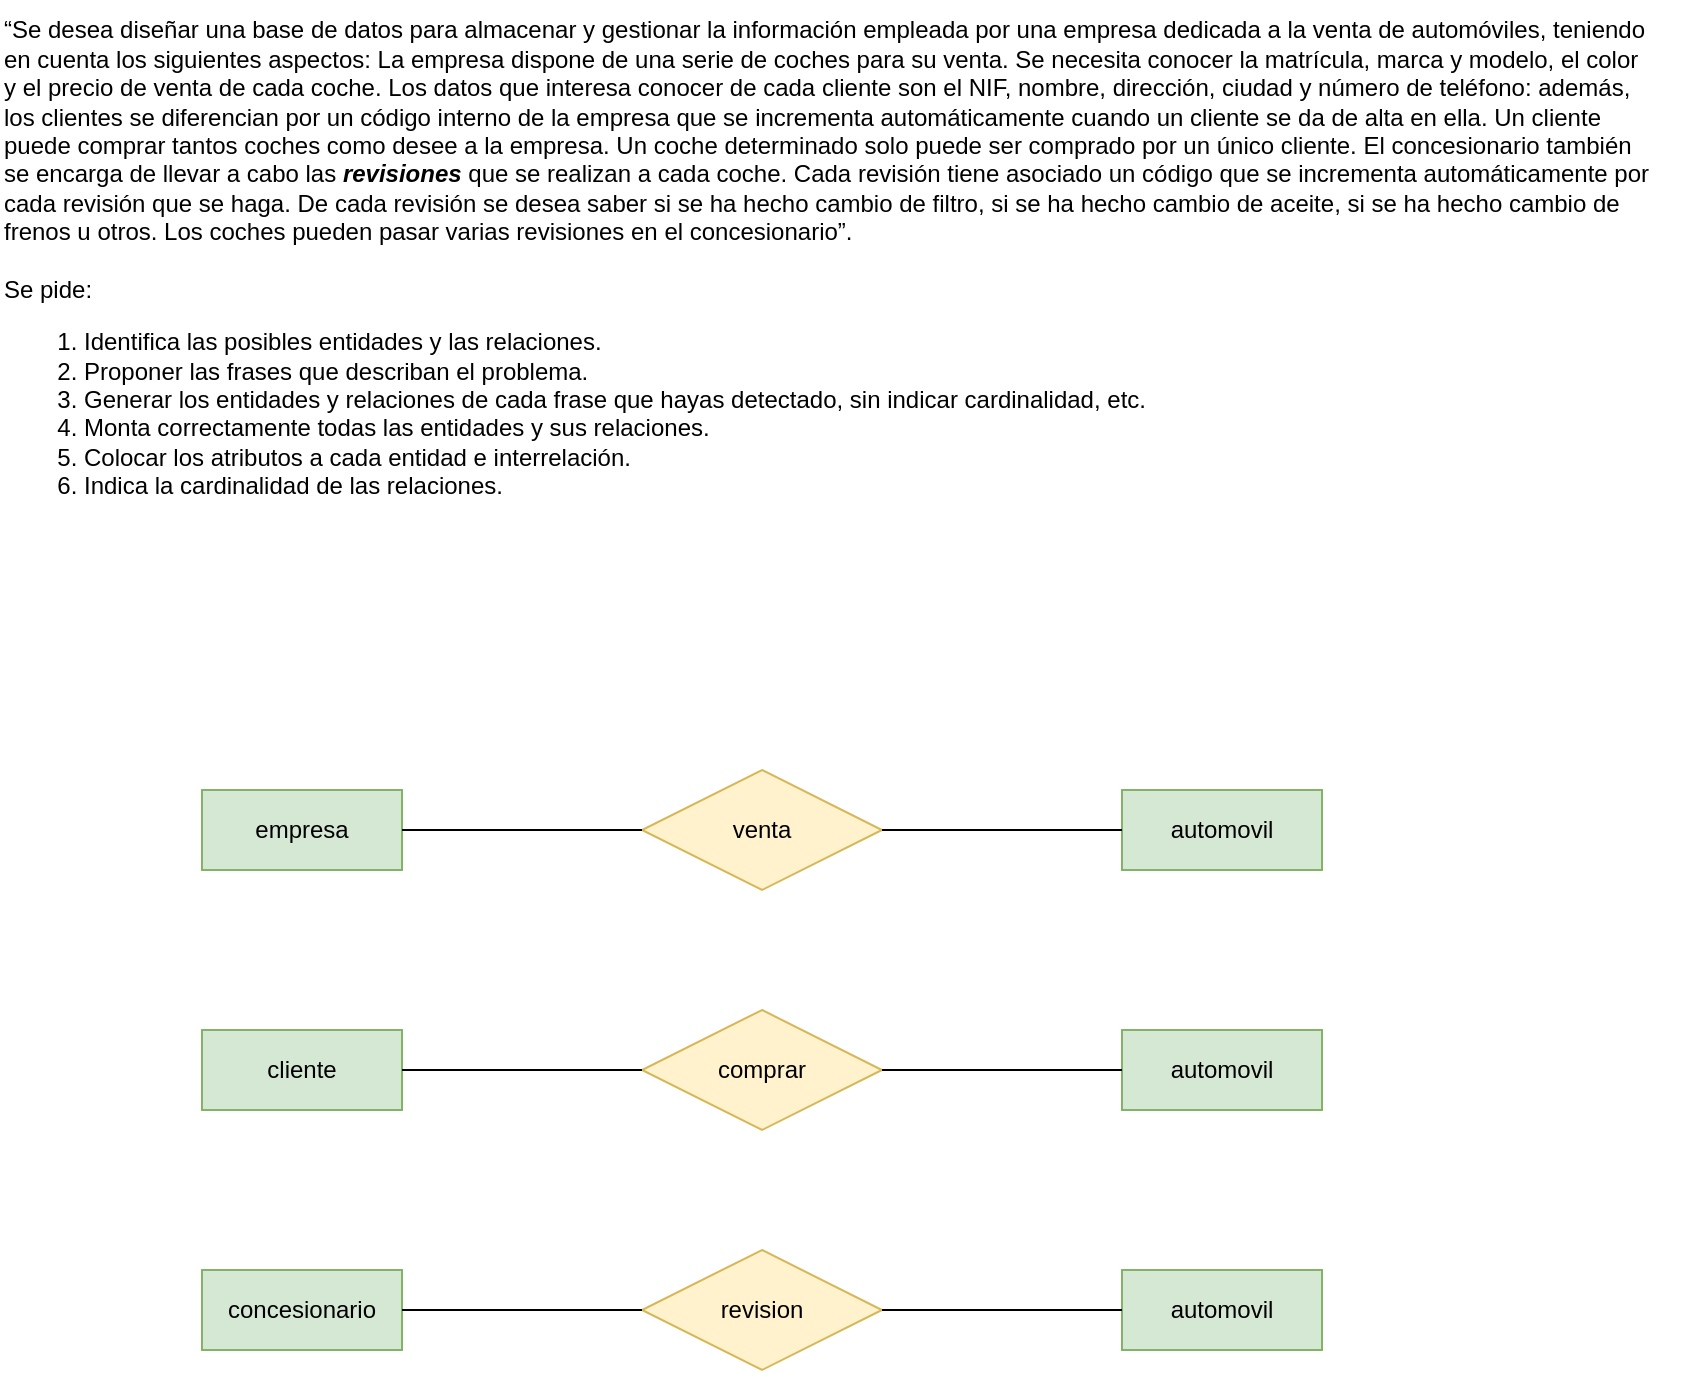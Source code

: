 <mxfile version="20.4.0" type="github" pages="4"><diagram id="6v6J5_LkqGfymbCKM4zA" name="Paso 1"><mxGraphModel dx="3445" dy="536" grid="1" gridSize="10" guides="1" tooltips="1" connect="1" arrows="1" fold="1" page="1" pageScale="1" pageWidth="827" pageHeight="1169" math="0" shadow="0"><root><mxCell id="0"/><mxCell id="1" parent="0"/><mxCell id="UCnhcGMVZyJf2ocGb2tX-1" value="&lt;div&gt;“Se desea diseñar una base de datos para almacenar y gestionar la información empleada por una empresa dedicada a la venta de automóviles, teniendo&amp;nbsp;&lt;/div&gt;&lt;div&gt;en cuenta los siguientes aspectos: La empresa dispone de una serie de coches para su venta. Se necesita conocer la matrícula, marca y modelo, el color&amp;nbsp;&lt;/div&gt;&lt;div&gt;y el precio de venta de cada coche. Los datos que interesa conocer de cada cliente son el NIF, nombre, dirección, ciudad y número de teléfono: además,&amp;nbsp;&lt;/div&gt;&lt;div&gt;los clientes se diferencian por un código interno de la empresa que se incrementa automáticamente cuando un cliente se da de alta en ella. Un cliente&amp;nbsp;&lt;/div&gt;&lt;div&gt;puede comprar tantos coches como desee a la empresa. Un coche determinado solo puede ser comprado por un único cliente. El concesionario también&amp;nbsp;&lt;/div&gt;&lt;div&gt;se encarga de llevar a cabo las &lt;i&gt;&lt;b&gt;revisiones&lt;/b&gt;&lt;/i&gt; que se realizan a cada coche. Cada revisión tiene asociado un código que se incrementa automáticamente por&amp;nbsp;&lt;/div&gt;&lt;div&gt;cada revisión que se haga. De cada revisión se desea saber si se ha hecho cambio de filtro, si se ha hecho cambio de aceite, si se ha hecho cambio de&amp;nbsp;&lt;/div&gt;&lt;div&gt;frenos u otros. Los coches pueden pasar varias revisiones en el concesionario”.&lt;/div&gt;&lt;div&gt;&lt;br&gt;&lt;/div&gt;&lt;div&gt;Se pide:&lt;/div&gt;&lt;div&gt;&lt;ol&gt;&lt;li&gt;Identifica las posibles entidades y las relaciones.&lt;/li&gt;&lt;li&gt;Proponer las frases que describan el problema.&lt;/li&gt;&lt;li&gt;Generar los entidades y relaciones de cada frase que hayas detectado, sin indicar cardinalidad, etc.&lt;/li&gt;&lt;li&gt;Monta correctamente todas las entidades y sus relaciones.&lt;/li&gt;&lt;li&gt;Colocar los atributos a cada entidad e interrelación.&lt;/li&gt;&lt;li&gt;Indica la cardinalidad de las relaciones.&lt;/li&gt;&lt;/ol&gt;&lt;/div&gt;" style="text;html=1;align=left;verticalAlign=middle;resizable=0;points=[];autosize=1;strokeColor=none;fillColor=none;" vertex="1" parent="1"><mxGeometry x="-2481" y="5" width="850" height="270" as="geometry"/></mxCell><mxCell id="UCnhcGMVZyJf2ocGb2tX-2" value="empresa" style="whiteSpace=wrap;html=1;align=center;fillColor=#d5e8d4;strokeColor=#82b366;" vertex="1" parent="1"><mxGeometry x="-2380" y="400" width="100" height="40" as="geometry"/></mxCell><mxCell id="UCnhcGMVZyJf2ocGb2tX-3" value="venta" style="shape=rhombus;perimeter=rhombusPerimeter;whiteSpace=wrap;html=1;align=center;fillColor=#fff2cc;strokeColor=#d6b656;" vertex="1" parent="1"><mxGeometry x="-2160" y="390" width="120" height="60" as="geometry"/></mxCell><mxCell id="UCnhcGMVZyJf2ocGb2tX-4" value="automovil" style="whiteSpace=wrap;html=1;align=center;fillColor=#d5e8d4;strokeColor=#82b366;" vertex="1" parent="1"><mxGeometry x="-1920" y="400" width="100" height="40" as="geometry"/></mxCell><mxCell id="UCnhcGMVZyJf2ocGb2tX-5" value="cliente" style="whiteSpace=wrap;html=1;align=center;fillColor=#d5e8d4;strokeColor=#82b366;" vertex="1" parent="1"><mxGeometry x="-2380" y="520" width="100" height="40" as="geometry"/></mxCell><mxCell id="UCnhcGMVZyJf2ocGb2tX-6" value="comprar" style="shape=rhombus;perimeter=rhombusPerimeter;whiteSpace=wrap;html=1;align=center;fillColor=#fff2cc;strokeColor=#d6b656;" vertex="1" parent="1"><mxGeometry x="-2160" y="510" width="120" height="60" as="geometry"/></mxCell><mxCell id="UCnhcGMVZyJf2ocGb2tX-7" value="automovil" style="whiteSpace=wrap;html=1;align=center;fillColor=#d5e8d4;strokeColor=#82b366;" vertex="1" parent="1"><mxGeometry x="-1920" y="520" width="100" height="40" as="geometry"/></mxCell><mxCell id="UCnhcGMVZyJf2ocGb2tX-8" value="concesionario" style="whiteSpace=wrap;html=1;align=center;fillColor=#d5e8d4;strokeColor=#82b366;" vertex="1" parent="1"><mxGeometry x="-2380" y="640" width="100" height="40" as="geometry"/></mxCell><mxCell id="UCnhcGMVZyJf2ocGb2tX-9" value="revision" style="shape=rhombus;perimeter=rhombusPerimeter;whiteSpace=wrap;html=1;align=center;fillColor=#fff2cc;strokeColor=#d6b656;" vertex="1" parent="1"><mxGeometry x="-2160" y="630" width="120" height="60" as="geometry"/></mxCell><mxCell id="UCnhcGMVZyJf2ocGb2tX-10" value="automovil" style="whiteSpace=wrap;html=1;align=center;fillColor=#d5e8d4;strokeColor=#82b366;" vertex="1" parent="1"><mxGeometry x="-1920" y="640" width="100" height="40" as="geometry"/></mxCell><mxCell id="UCnhcGMVZyJf2ocGb2tX-11" value="" style="endArrow=none;html=1;rounded=0;entryX=0;entryY=0.5;entryDx=0;entryDy=0;exitX=1;exitY=0.5;exitDx=0;exitDy=0;" edge="1" parent="1" source="UCnhcGMVZyJf2ocGb2tX-2" target="UCnhcGMVZyJf2ocGb2tX-3"><mxGeometry relative="1" as="geometry"><mxPoint x="-2240" y="360" as="sourcePoint"/><mxPoint x="-2080" y="360" as="targetPoint"/></mxGeometry></mxCell><mxCell id="UCnhcGMVZyJf2ocGb2tX-12" value="" style="endArrow=none;html=1;rounded=0;exitX=1;exitY=0.5;exitDx=0;exitDy=0;entryX=0;entryY=0.5;entryDx=0;entryDy=0;" edge="1" parent="1" source="UCnhcGMVZyJf2ocGb2tX-3" target="UCnhcGMVZyJf2ocGb2tX-4"><mxGeometry relative="1" as="geometry"><mxPoint x="-2010" y="440" as="sourcePoint"/><mxPoint x="-1850" y="430" as="targetPoint"/></mxGeometry></mxCell><mxCell id="UCnhcGMVZyJf2ocGb2tX-13" value="" style="endArrow=none;html=1;rounded=0;exitX=1;exitY=0.5;exitDx=0;exitDy=0;entryX=0;entryY=0.5;entryDx=0;entryDy=0;" edge="1" parent="1" source="UCnhcGMVZyJf2ocGb2tX-5" target="UCnhcGMVZyJf2ocGb2tX-6"><mxGeometry relative="1" as="geometry"><mxPoint x="-2230" y="490" as="sourcePoint"/><mxPoint x="-2070" y="490" as="targetPoint"/></mxGeometry></mxCell><mxCell id="UCnhcGMVZyJf2ocGb2tX-14" value="" style="endArrow=none;html=1;rounded=0;exitX=1;exitY=0.5;exitDx=0;exitDy=0;entryX=0;entryY=0.5;entryDx=0;entryDy=0;" edge="1" parent="1" source="UCnhcGMVZyJf2ocGb2tX-6" target="UCnhcGMVZyJf2ocGb2tX-7"><mxGeometry relative="1" as="geometry"><mxPoint x="-1990" y="500" as="sourcePoint"/><mxPoint x="-1830" y="500" as="targetPoint"/></mxGeometry></mxCell><mxCell id="UCnhcGMVZyJf2ocGb2tX-15" value="" style="endArrow=none;html=1;rounded=0;exitX=1;exitY=0.5;exitDx=0;exitDy=0;entryX=0;entryY=0.5;entryDx=0;entryDy=0;" edge="1" parent="1" source="UCnhcGMVZyJf2ocGb2tX-8" target="UCnhcGMVZyJf2ocGb2tX-9"><mxGeometry relative="1" as="geometry"><mxPoint x="-2220" y="630" as="sourcePoint"/><mxPoint x="-2060" y="630" as="targetPoint"/></mxGeometry></mxCell><mxCell id="UCnhcGMVZyJf2ocGb2tX-16" value="" style="endArrow=none;html=1;rounded=0;exitX=1;exitY=0.5;exitDx=0;exitDy=0;entryX=0;entryY=0.5;entryDx=0;entryDy=0;" edge="1" parent="1" source="UCnhcGMVZyJf2ocGb2tX-9" target="UCnhcGMVZyJf2ocGb2tX-10"><mxGeometry relative="1" as="geometry"><mxPoint x="-1990" y="610" as="sourcePoint"/><mxPoint x="-1830" y="610" as="targetPoint"/></mxGeometry></mxCell></root></mxGraphModel></diagram><diagram name="Paso 2" id="kGc2J4JHhvlpNIKMcKOI"><mxGraphModel dx="3502" dy="567" grid="1" gridSize="10" guides="1" tooltips="1" connect="1" arrows="1" fold="1" page="1" pageScale="1" pageWidth="827" pageHeight="1169" math="0" shadow="0"><root><mxCell id="kIQEPfTPQH1ciw303b-Y-0"/><mxCell id="kIQEPfTPQH1ciw303b-Y-1" parent="kIQEPfTPQH1ciw303b-Y-0"/><mxCell id="kIQEPfTPQH1ciw303b-Y-2" value="&lt;div&gt;“Se desea diseñar una base de datos para almacenar y gestionar la información empleada por una empresa dedicada a la venta de automóviles, teniendo&amp;nbsp;&lt;/div&gt;&lt;div&gt;en cuenta los siguientes aspectos: La empresa dispone de una serie de coches para su venta. Se necesita conocer la matrícula, marca y modelo, el color&amp;nbsp;&lt;/div&gt;&lt;div&gt;y el precio de venta de cada coche. Los datos que interesa conocer de cada cliente son el NIF, nombre, dirección, ciudad y número de teléfono: además,&amp;nbsp;&lt;/div&gt;&lt;div&gt;los clientes se diferencian por un código interno de la empresa que se incrementa automáticamente cuando un cliente se da de alta en ella. Un cliente&amp;nbsp;&lt;/div&gt;&lt;div&gt;puede comprar tantos coches como desee a la empresa. Un coche determinado solo puede ser comprado por un único cliente. El concesionario también&amp;nbsp;&lt;/div&gt;&lt;div&gt;se encarga de llevar a cabo las &lt;i&gt;&lt;b&gt;revisiones&lt;/b&gt;&lt;/i&gt; que se realizan a cada coche. Cada revisión tiene asociado un código que se incrementa automáticamente por&amp;nbsp;&lt;/div&gt;&lt;div&gt;cada revisión que se haga. De cada revisión se desea saber si se ha hecho cambio de filtro, si se ha hecho cambio de aceite, si se ha hecho cambio de&amp;nbsp;&lt;/div&gt;&lt;div&gt;frenos u otros. Los coches pueden pasar varias revisiones en el concesionario”.&lt;/div&gt;&lt;div&gt;&lt;br&gt;&lt;/div&gt;&lt;div&gt;Se pide:&lt;/div&gt;&lt;div&gt;&lt;ol&gt;&lt;li&gt;Identifica las posibles entidades y las relaciones.&lt;/li&gt;&lt;li&gt;Proponer las frases que describan el problema.&lt;/li&gt;&lt;li&gt;Generar los entidades y relaciones de cada frase que hayas detectado, sin indicar cardinalidad, etc.&lt;/li&gt;&lt;li&gt;Monta correctamente todas las entidades y sus relaciones.&lt;/li&gt;&lt;li&gt;Colocar los atributos a cada entidad e interrelación.&lt;/li&gt;&lt;li&gt;Indica la cardinalidad de las relaciones.&lt;/li&gt;&lt;/ol&gt;&lt;/div&gt;" style="text;html=1;align=left;verticalAlign=middle;resizable=0;points=[];autosize=1;strokeColor=none;fillColor=none;" vertex="1" parent="kIQEPfTPQH1ciw303b-Y-1"><mxGeometry x="-2481" y="5" width="850" height="270" as="geometry"/></mxCell><mxCell id="kIQEPfTPQH1ciw303b-Y-3" value="empresa" style="whiteSpace=wrap;html=1;align=center;fillColor=#d5e8d4;strokeColor=#82b366;" vertex="1" parent="kIQEPfTPQH1ciw303b-Y-1"><mxGeometry x="-2380" y="400" width="100" height="40" as="geometry"/></mxCell><mxCell id="kIQEPfTPQH1ciw303b-Y-4" value="venta" style="shape=rhombus;perimeter=rhombusPerimeter;whiteSpace=wrap;html=1;align=center;fillColor=#fff2cc;strokeColor=#d6b656;" vertex="1" parent="kIQEPfTPQH1ciw303b-Y-1"><mxGeometry x="-2160" y="390" width="120" height="60" as="geometry"/></mxCell><mxCell id="kIQEPfTPQH1ciw303b-Y-5" value="automovil" style="whiteSpace=wrap;html=1;align=center;fillColor=#d5e8d4;strokeColor=#82b366;" vertex="1" parent="kIQEPfTPQH1ciw303b-Y-1"><mxGeometry x="-1920" y="400" width="100" height="40" as="geometry"/></mxCell><mxCell id="kIQEPfTPQH1ciw303b-Y-6" value="cliente" style="whiteSpace=wrap;html=1;align=center;fillColor=#d5e8d4;strokeColor=#82b366;" vertex="1" parent="kIQEPfTPQH1ciw303b-Y-1"><mxGeometry x="-1920" y="720" width="100" height="40" as="geometry"/></mxCell><mxCell id="kIQEPfTPQH1ciw303b-Y-7" value="comprar" style="shape=rhombus;perimeter=rhombusPerimeter;whiteSpace=wrap;html=1;align=center;fillColor=#fff2cc;strokeColor=#d6b656;" vertex="1" parent="kIQEPfTPQH1ciw303b-Y-1"><mxGeometry x="-1930" y="555" width="120" height="60" as="geometry"/></mxCell><mxCell id="kIQEPfTPQH1ciw303b-Y-9" value="concesionario" style="whiteSpace=wrap;html=1;align=center;fillColor=#d5e8d4;strokeColor=#82b366;" vertex="1" parent="kIQEPfTPQH1ciw303b-Y-1"><mxGeometry x="-1460" y="400" width="100" height="40" as="geometry"/></mxCell><mxCell id="kIQEPfTPQH1ciw303b-Y-10" value="revision" style="shape=rhombus;perimeter=rhombusPerimeter;whiteSpace=wrap;html=1;align=center;fillColor=#fff2cc;strokeColor=#d6b656;" vertex="1" parent="kIQEPfTPQH1ciw303b-Y-1"><mxGeometry x="-1700" y="390" width="120" height="60" as="geometry"/></mxCell><mxCell id="kIQEPfTPQH1ciw303b-Y-12" value="" style="endArrow=none;html=1;rounded=0;entryX=0;entryY=0.5;entryDx=0;entryDy=0;exitX=1;exitY=0.5;exitDx=0;exitDy=0;" edge="1" parent="kIQEPfTPQH1ciw303b-Y-1" source="kIQEPfTPQH1ciw303b-Y-3" target="kIQEPfTPQH1ciw303b-Y-4"><mxGeometry relative="1" as="geometry"><mxPoint x="-2240" y="360" as="sourcePoint"/><mxPoint x="-2080" y="360" as="targetPoint"/></mxGeometry></mxCell><mxCell id="kIQEPfTPQH1ciw303b-Y-13" value="" style="endArrow=none;html=1;rounded=0;exitX=1;exitY=0.5;exitDx=0;exitDy=0;entryX=0;entryY=0.5;entryDx=0;entryDy=0;" edge="1" parent="kIQEPfTPQH1ciw303b-Y-1" source="kIQEPfTPQH1ciw303b-Y-4" target="kIQEPfTPQH1ciw303b-Y-5"><mxGeometry relative="1" as="geometry"><mxPoint x="-2010" y="440" as="sourcePoint"/><mxPoint x="-1850" y="430" as="targetPoint"/></mxGeometry></mxCell><mxCell id="kIQEPfTPQH1ciw303b-Y-14" value="" style="endArrow=none;html=1;rounded=0;exitX=0.5;exitY=0;exitDx=0;exitDy=0;entryX=0.5;entryY=1;entryDx=0;entryDy=0;" edge="1" parent="kIQEPfTPQH1ciw303b-Y-1" source="kIQEPfTPQH1ciw303b-Y-6" target="kIQEPfTPQH1ciw303b-Y-7"><mxGeometry relative="1" as="geometry"><mxPoint x="-2230" y="490" as="sourcePoint"/><mxPoint x="-2070" y="490" as="targetPoint"/></mxGeometry></mxCell><mxCell id="kIQEPfTPQH1ciw303b-Y-15" value="" style="endArrow=none;html=1;rounded=0;exitX=0.5;exitY=0;exitDx=0;exitDy=0;entryX=0.5;entryY=1;entryDx=0;entryDy=0;" edge="1" parent="kIQEPfTPQH1ciw303b-Y-1" source="kIQEPfTPQH1ciw303b-Y-7" target="kIQEPfTPQH1ciw303b-Y-5"><mxGeometry relative="1" as="geometry"><mxPoint x="-1990" y="500" as="sourcePoint"/><mxPoint x="-1920" y="540" as="targetPoint"/></mxGeometry></mxCell><mxCell id="kIQEPfTPQH1ciw303b-Y-16" value="" style="endArrow=none;html=1;rounded=0;exitX=0;exitY=0.5;exitDx=0;exitDy=0;entryX=1;entryY=0.5;entryDx=0;entryDy=0;" edge="1" parent="kIQEPfTPQH1ciw303b-Y-1" source="kIQEPfTPQH1ciw303b-Y-9" target="kIQEPfTPQH1ciw303b-Y-10"><mxGeometry relative="1" as="geometry"><mxPoint x="-2210" y="750" as="sourcePoint"/><mxPoint x="-1670" y="490" as="targetPoint"/></mxGeometry></mxCell><mxCell id="kIQEPfTPQH1ciw303b-Y-17" value="" style="endArrow=none;html=1;rounded=0;entryX=1;entryY=0.5;entryDx=0;entryDy=0;exitX=0;exitY=0.5;exitDx=0;exitDy=0;" edge="1" parent="kIQEPfTPQH1ciw303b-Y-1" source="kIQEPfTPQH1ciw303b-Y-10" target="kIQEPfTPQH1ciw303b-Y-5"><mxGeometry relative="1" as="geometry"><mxPoint x="-1730" y="380" as="sourcePoint"/><mxPoint x="-1910" y="780" as="targetPoint"/></mxGeometry></mxCell></root></mxGraphModel></diagram><diagram name="Paso 3" id="MLK_FMz_F-YNQcdJ7oqY"><mxGraphModel dx="4410" dy="1071" grid="1" gridSize="10" guides="1" tooltips="1" connect="1" arrows="1" fold="1" page="1" pageScale="1" pageWidth="827" pageHeight="1169" math="0" shadow="0"><root><mxCell id="Mdk3jHef70FjsTXazZzn-0"/><mxCell id="Mdk3jHef70FjsTXazZzn-1" parent="Mdk3jHef70FjsTXazZzn-0"/><mxCell id="Mdk3jHef70FjsTXazZzn-2" value="&lt;div style=&quot;&quot;&gt;&lt;font style=&quot;font-size: 12px;&quot;&gt;“Se desea diseñar una base de datos para almacenar y gestionar la información empleada por una empresa dedicada a la venta de automóviles, teniendo&amp;nbsp;&lt;/font&gt;&lt;/div&gt;&lt;div style=&quot;&quot;&gt;&lt;font style=&quot;font-size: 12px;&quot;&gt;en cuenta los siguientes aspectos: La empresa dispone de una serie de coches para su venta. Se necesita conocer la matrícula, marca y modelo, el color&amp;nbsp;&lt;/font&gt;&lt;/div&gt;&lt;div style=&quot;&quot;&gt;&lt;font style=&quot;font-size: 12px;&quot;&gt;y el precio de venta de cada coche. Los datos que interesa conocer de cada cliente son el NIF, nombre, dirección, ciudad y número de teléfono: además,&amp;nbsp;&lt;/font&gt;&lt;/div&gt;&lt;div style=&quot;&quot;&gt;&lt;font style=&quot;font-size: 12px;&quot;&gt;los clientes se diferencian por un código interno de la empresa que se incrementa automáticamente cuando un cliente se da de alta en ella. Un cliente&amp;nbsp;&lt;/font&gt;&lt;/div&gt;&lt;div style=&quot;&quot;&gt;&lt;font style=&quot;font-size: 12px;&quot;&gt;puede comprar tantos coches como desee a la empresa. Un coche determinado solo puede ser comprado por un único cliente. El concesionario también&amp;nbsp;&lt;/font&gt;&lt;/div&gt;&lt;div style=&quot;&quot;&gt;&lt;font style=&quot;font-size: 12px;&quot;&gt;se encarga de llevar a cabo las revisiones que se realizan a cada coche. Cada revisión tiene asociado un código que se incrementa automáticamente por&amp;nbsp;&lt;/font&gt;&lt;/div&gt;&lt;div style=&quot;&quot;&gt;&lt;font style=&quot;font-size: 12px;&quot;&gt;cada revisión que se haga. De cada revisión se desea saber si se ha hecho cambio de filtro, si se ha hecho cambio de aceite, si se ha hecho cambio de&amp;nbsp;&lt;/font&gt;&lt;/div&gt;&lt;div style=&quot;&quot;&gt;&lt;font style=&quot;font-size: 12px;&quot;&gt;frenos u otros. Los coches pueden pasar varias revisiones en el concesionario”.&lt;/font&gt;&lt;/div&gt;&lt;div style=&quot;&quot;&gt;&lt;font style=&quot;font-size: 12px;&quot;&gt;&lt;br&gt;&lt;/font&gt;&lt;/div&gt;&lt;div style=&quot;&quot;&gt;&lt;font style=&quot;font-size: 12px;&quot;&gt;Se pide:&lt;/font&gt;&lt;/div&gt;&lt;div style=&quot;&quot;&gt;&lt;ol style=&quot;&quot;&gt;&lt;li style=&quot;&quot;&gt;&lt;font style=&quot;font-size: 12px;&quot;&gt;Identifica las posibles entidades y las relaciones.&lt;/font&gt;&lt;/li&gt;&lt;li style=&quot;&quot;&gt;&lt;font style=&quot;font-size: 12px;&quot;&gt;Proponer las frases que describan el problema.&lt;/font&gt;&lt;/li&gt;&lt;li style=&quot;&quot;&gt;&lt;font style=&quot;font-size: 12px;&quot;&gt;Generar los entidades y relaciones de cada frase que hayas detectado, sin indicar cardinalidad, etc.&lt;/font&gt;&lt;/li&gt;&lt;li style=&quot;&quot;&gt;&lt;font style=&quot;font-size: 12px;&quot;&gt;Monta correctamente todas las entidades y sus relaciones.&lt;/font&gt;&lt;/li&gt;&lt;li style=&quot;&quot;&gt;&lt;font style=&quot;font-size: 12px;&quot;&gt;Colocar los atributos a cada entidad e interrelación.&lt;/font&gt;&lt;/li&gt;&lt;li style=&quot;&quot;&gt;&lt;font style=&quot;font-size: 12px;&quot;&gt;Indica la cardinalidad de las relaciones.&lt;/font&gt;&lt;/li&gt;&lt;/ol&gt;&lt;/div&gt;" style="text;html=1;align=left;verticalAlign=middle;resizable=0;points=[];autosize=1;strokeColor=none;fillColor=none;" vertex="1" parent="Mdk3jHef70FjsTXazZzn-1"><mxGeometry x="-2481" y="5" width="850" height="270" as="geometry"/></mxCell><mxCell id="Mdk3jHef70FjsTXazZzn-3" value="empresa" style="whiteSpace=wrap;html=1;align=center;fillColor=#d5e8d4;strokeColor=#82b366;" vertex="1" parent="Mdk3jHef70FjsTXazZzn-1"><mxGeometry x="-2380" y="510" width="100" height="40" as="geometry"/></mxCell><mxCell id="Mdk3jHef70FjsTXazZzn-4" value="venta" style="shape=rhombus;perimeter=rhombusPerimeter;whiteSpace=wrap;html=1;align=center;fillColor=#fff2cc;strokeColor=#d6b656;" vertex="1" parent="Mdk3jHef70FjsTXazZzn-1"><mxGeometry x="-2160" y="500" width="120" height="60" as="geometry"/></mxCell><mxCell id="Mdk3jHef70FjsTXazZzn-5" value="automovil" style="whiteSpace=wrap;html=1;align=center;fillColor=#d5e8d4;strokeColor=#82b366;" vertex="1" parent="Mdk3jHef70FjsTXazZzn-1"><mxGeometry x="-1920" y="510" width="100" height="40" as="geometry"/></mxCell><mxCell id="Mdk3jHef70FjsTXazZzn-6" value="cliente" style="whiteSpace=wrap;html=1;align=center;fillColor=#d5e8d4;strokeColor=#82b366;" vertex="1" parent="Mdk3jHef70FjsTXazZzn-1"><mxGeometry x="-1920" y="830" width="100" height="40" as="geometry"/></mxCell><mxCell id="Mdk3jHef70FjsTXazZzn-7" value="comprar" style="shape=rhombus;perimeter=rhombusPerimeter;whiteSpace=wrap;html=1;align=center;fillColor=#fff2cc;strokeColor=#d6b656;" vertex="1" parent="Mdk3jHef70FjsTXazZzn-1"><mxGeometry x="-1930" y="665" width="120" height="60" as="geometry"/></mxCell><mxCell id="Mdk3jHef70FjsTXazZzn-8" value="concesionario" style="whiteSpace=wrap;html=1;align=center;fillColor=#d5e8d4;strokeColor=#82b366;" vertex="1" parent="Mdk3jHef70FjsTXazZzn-1"><mxGeometry x="-1460" y="510" width="100" height="40" as="geometry"/></mxCell><mxCell id="Mdk3jHef70FjsTXazZzn-9" value="revision" style="shape=rhombus;perimeter=rhombusPerimeter;whiteSpace=wrap;html=1;align=center;fillColor=#fff2cc;strokeColor=#d6b656;" vertex="1" parent="Mdk3jHef70FjsTXazZzn-1"><mxGeometry x="-1700" y="500" width="120" height="60" as="geometry"/></mxCell><mxCell id="Mdk3jHef70FjsTXazZzn-10" value="" style="endArrow=none;html=1;rounded=0;entryX=0;entryY=0.5;entryDx=0;entryDy=0;exitX=1;exitY=0.5;exitDx=0;exitDy=0;" edge="1" parent="Mdk3jHef70FjsTXazZzn-1" source="Mdk3jHef70FjsTXazZzn-3" target="Mdk3jHef70FjsTXazZzn-4"><mxGeometry relative="1" as="geometry"><mxPoint x="-2240" y="470" as="sourcePoint"/><mxPoint x="-2080" y="470" as="targetPoint"/></mxGeometry></mxCell><mxCell id="Mdk3jHef70FjsTXazZzn-11" value="" style="endArrow=none;html=1;rounded=0;exitX=1;exitY=0.5;exitDx=0;exitDy=0;entryX=0;entryY=0.5;entryDx=0;entryDy=0;" edge="1" parent="Mdk3jHef70FjsTXazZzn-1" source="Mdk3jHef70FjsTXazZzn-4" target="Mdk3jHef70FjsTXazZzn-5"><mxGeometry relative="1" as="geometry"><mxPoint x="-2010" y="550" as="sourcePoint"/><mxPoint x="-1850" y="540" as="targetPoint"/></mxGeometry></mxCell><mxCell id="Mdk3jHef70FjsTXazZzn-12" value="" style="endArrow=none;html=1;rounded=0;exitX=0.5;exitY=0;exitDx=0;exitDy=0;entryX=0.5;entryY=1;entryDx=0;entryDy=0;" edge="1" parent="Mdk3jHef70FjsTXazZzn-1" source="Mdk3jHef70FjsTXazZzn-6" target="Mdk3jHef70FjsTXazZzn-7"><mxGeometry relative="1" as="geometry"><mxPoint x="-2230" y="600" as="sourcePoint"/><mxPoint x="-2070" y="600" as="targetPoint"/></mxGeometry></mxCell><mxCell id="Mdk3jHef70FjsTXazZzn-13" value="" style="endArrow=none;html=1;rounded=0;exitX=0.5;exitY=0;exitDx=0;exitDy=0;entryX=0.5;entryY=1;entryDx=0;entryDy=0;" edge="1" parent="Mdk3jHef70FjsTXazZzn-1" source="Mdk3jHef70FjsTXazZzn-7" target="Mdk3jHef70FjsTXazZzn-5"><mxGeometry relative="1" as="geometry"><mxPoint x="-1990" y="610" as="sourcePoint"/><mxPoint x="-1920" y="650" as="targetPoint"/></mxGeometry></mxCell><mxCell id="Mdk3jHef70FjsTXazZzn-14" value="" style="endArrow=none;html=1;rounded=0;exitX=0;exitY=0.5;exitDx=0;exitDy=0;entryX=1;entryY=0.5;entryDx=0;entryDy=0;" edge="1" parent="Mdk3jHef70FjsTXazZzn-1" source="Mdk3jHef70FjsTXazZzn-8" target="Mdk3jHef70FjsTXazZzn-9"><mxGeometry relative="1" as="geometry"><mxPoint x="-2210" y="860" as="sourcePoint"/><mxPoint x="-1670" y="600" as="targetPoint"/></mxGeometry></mxCell><mxCell id="Mdk3jHef70FjsTXazZzn-15" value="" style="endArrow=none;html=1;rounded=0;entryX=1;entryY=0.5;entryDx=0;entryDy=0;exitX=0;exitY=0.5;exitDx=0;exitDy=0;" edge="1" parent="Mdk3jHef70FjsTXazZzn-1" source="Mdk3jHef70FjsTXazZzn-9" target="Mdk3jHef70FjsTXazZzn-5"><mxGeometry relative="1" as="geometry"><mxPoint x="-1730" y="490" as="sourcePoint"/><mxPoint x="-1910" y="890" as="targetPoint"/></mxGeometry></mxCell><mxCell id="zKVNddUAm10gPD1vUUJz-1" value="NIF" style="ellipse;whiteSpace=wrap;html=1;align=center;fontStyle=4;fontSize=12;fillColor=#dae8fc;strokeColor=#6c8ebf;" vertex="1" parent="Mdk3jHef70FjsTXazZzn-1"><mxGeometry x="-2100" y="830" width="100" height="40" as="geometry"/></mxCell><mxCell id="zKVNddUAm10gPD1vUUJz-2" value="nombre" style="ellipse;whiteSpace=wrap;html=1;align=center;fontSize=12;" vertex="1" parent="Mdk3jHef70FjsTXazZzn-1"><mxGeometry x="-2060" y="910" width="100" height="40" as="geometry"/></mxCell><mxCell id="zKVNddUAm10gPD1vUUJz-3" value="dirección" style="ellipse;whiteSpace=wrap;html=1;align=center;fontSize=12;" vertex="1" parent="Mdk3jHef70FjsTXazZzn-1"><mxGeometry x="-1920" y="950" width="100" height="40" as="geometry"/></mxCell><mxCell id="zKVNddUAm10gPD1vUUJz-4" value="ciudad" style="ellipse;whiteSpace=wrap;html=1;align=center;fontSize=12;" vertex="1" parent="Mdk3jHef70FjsTXazZzn-1"><mxGeometry x="-1780" y="910" width="100" height="40" as="geometry"/></mxCell><mxCell id="zKVNddUAm10gPD1vUUJz-5" value="teléfono" style="ellipse;whiteSpace=wrap;html=1;align=center;fontSize=12;" vertex="1" parent="Mdk3jHef70FjsTXazZzn-1"><mxGeometry x="-1760" y="830" width="100" height="40" as="geometry"/></mxCell><mxCell id="zKVNddUAm10gPD1vUUJz-8" value="" style="endArrow=none;html=1;rounded=0;fontSize=12;exitX=1;exitY=0.5;exitDx=0;exitDy=0;entryX=0;entryY=0.5;entryDx=0;entryDy=0;" edge="1" parent="Mdk3jHef70FjsTXazZzn-1" source="zKVNddUAm10gPD1vUUJz-1" target="Mdk3jHef70FjsTXazZzn-6"><mxGeometry relative="1" as="geometry"><mxPoint x="-1980" y="870" as="sourcePoint"/><mxPoint x="-1820" y="870" as="targetPoint"/></mxGeometry></mxCell><mxCell id="zKVNddUAm10gPD1vUUJz-10" value="" style="endArrow=none;html=1;rounded=0;fontSize=12;exitX=1;exitY=0.5;exitDx=0;exitDy=0;entryX=0.25;entryY=1;entryDx=0;entryDy=0;" edge="1" parent="Mdk3jHef70FjsTXazZzn-1" source="zKVNddUAm10gPD1vUUJz-2" target="Mdk3jHef70FjsTXazZzn-6"><mxGeometry relative="1" as="geometry"><mxPoint x="-1940" y="910" as="sourcePoint"/><mxPoint x="-1780" y="910" as="targetPoint"/></mxGeometry></mxCell><mxCell id="zKVNddUAm10gPD1vUUJz-11" value="" style="endArrow=none;html=1;rounded=0;fontSize=12;exitX=0.5;exitY=1;exitDx=0;exitDy=0;entryX=0.5;entryY=0;entryDx=0;entryDy=0;" edge="1" parent="Mdk3jHef70FjsTXazZzn-1" source="Mdk3jHef70FjsTXazZzn-6" target="zKVNddUAm10gPD1vUUJz-3"><mxGeometry relative="1" as="geometry"><mxPoint x="-1700" y="990" as="sourcePoint"/><mxPoint x="-1540" y="990" as="targetPoint"/></mxGeometry></mxCell><mxCell id="zKVNddUAm10gPD1vUUJz-12" value="" style="endArrow=none;html=1;rounded=0;fontSize=12;exitX=0.75;exitY=1;exitDx=0;exitDy=0;entryX=0;entryY=0.5;entryDx=0;entryDy=0;" edge="1" parent="Mdk3jHef70FjsTXazZzn-1" source="Mdk3jHef70FjsTXazZzn-6" target="zKVNddUAm10gPD1vUUJz-4"><mxGeometry relative="1" as="geometry"><mxPoint x="-1800" y="890" as="sourcePoint"/><mxPoint x="-1640" y="890" as="targetPoint"/></mxGeometry></mxCell><mxCell id="zKVNddUAm10gPD1vUUJz-13" value="" style="endArrow=none;html=1;rounded=0;fontSize=12;exitX=1;exitY=0.5;exitDx=0;exitDy=0;entryX=0;entryY=0.5;entryDx=0;entryDy=0;" edge="1" parent="Mdk3jHef70FjsTXazZzn-1" source="Mdk3jHef70FjsTXazZzn-6" target="zKVNddUAm10gPD1vUUJz-5"><mxGeometry relative="1" as="geometry"><mxPoint x="-1780" y="870" as="sourcePoint"/><mxPoint x="-1620" y="870" as="targetPoint"/></mxGeometry></mxCell><mxCell id="zKVNddUAm10gPD1vUUJz-14" value="número cliente" style="ellipse;whiteSpace=wrap;html=1;align=center;fontStyle=4;fontSize=12;fillColor=#dae8fc;strokeColor=#6c8ebf;" vertex="1" parent="Mdk3jHef70FjsTXazZzn-1"><mxGeometry x="-2020" y="750" width="100" height="40" as="geometry"/></mxCell><mxCell id="zKVNddUAm10gPD1vUUJz-15" value="" style="endArrow=none;html=1;rounded=0;fontSize=12;exitX=0.5;exitY=1;exitDx=0;exitDy=0;entryX=0;entryY=0;entryDx=0;entryDy=0;" edge="1" parent="Mdk3jHef70FjsTXazZzn-1" source="zKVNddUAm10gPD1vUUJz-14" target="Mdk3jHef70FjsTXazZzn-6"><mxGeometry relative="1" as="geometry"><mxPoint x="-1910" y="800" as="sourcePoint"/><mxPoint x="-1750" y="800" as="targetPoint"/></mxGeometry></mxCell><mxCell id="zKVNddUAm10gPD1vUUJz-18" value="código revisión" style="ellipse;whiteSpace=wrap;html=1;align=center;fontStyle=4;fontSize=12;fillColor=#dae8fc;strokeColor=#6c8ebf;" vertex="1" parent="Mdk3jHef70FjsTXazZzn-1"><mxGeometry x="-1460" y="430" width="100" height="40" as="geometry"/></mxCell><mxCell id="zKVNddUAm10gPD1vUUJz-19" value="cambio filtro" style="ellipse;whiteSpace=wrap;html=1;align=center;fontSize=12;" vertex="1" parent="Mdk3jHef70FjsTXazZzn-1"><mxGeometry x="-1320" y="450" width="100" height="40" as="geometry"/></mxCell><mxCell id="zKVNddUAm10gPD1vUUJz-20" value="cambio aceite" style="ellipse;whiteSpace=wrap;html=1;align=center;fontSize=12;" vertex="1" parent="Mdk3jHef70FjsTXazZzn-1"><mxGeometry x="-1280" y="510" width="100" height="40" as="geometry"/></mxCell><mxCell id="zKVNddUAm10gPD1vUUJz-21" value="cambio frenos" style="ellipse;whiteSpace=wrap;html=1;align=center;fontSize=12;" vertex="1" parent="Mdk3jHef70FjsTXazZzn-1"><mxGeometry x="-1320" y="570" width="100" height="40" as="geometry"/></mxCell><mxCell id="zKVNddUAm10gPD1vUUJz-22" value="otros" style="ellipse;whiteSpace=wrap;html=1;align=center;fontSize=12;" vertex="1" parent="Mdk3jHef70FjsTXazZzn-1"><mxGeometry x="-1460" y="590" width="100" height="40" as="geometry"/></mxCell><mxCell id="zKVNddUAm10gPD1vUUJz-23" value="" style="endArrow=none;html=1;rounded=0;fontSize=12;exitX=0.5;exitY=1;exitDx=0;exitDy=0;entryX=0.5;entryY=0;entryDx=0;entryDy=0;" edge="1" parent="Mdk3jHef70FjsTXazZzn-1" source="zKVNddUAm10gPD1vUUJz-18" target="Mdk3jHef70FjsTXazZzn-8"><mxGeometry relative="1" as="geometry"><mxPoint x="-1400" y="490" as="sourcePoint"/><mxPoint x="-1240" y="490" as="targetPoint"/></mxGeometry></mxCell><mxCell id="zKVNddUAm10gPD1vUUJz-24" value="" style="endArrow=none;html=1;rounded=0;fontSize=12;exitX=1;exitY=0;exitDx=0;exitDy=0;entryX=0;entryY=0.5;entryDx=0;entryDy=0;" edge="1" parent="Mdk3jHef70FjsTXazZzn-1" source="Mdk3jHef70FjsTXazZzn-8" target="zKVNddUAm10gPD1vUUJz-19"><mxGeometry relative="1" as="geometry"><mxPoint x="-1340" y="440" as="sourcePoint"/><mxPoint x="-1180" y="440" as="targetPoint"/></mxGeometry></mxCell><mxCell id="zKVNddUAm10gPD1vUUJz-26" value="" style="endArrow=none;html=1;rounded=0;fontSize=12;exitX=1;exitY=0.5;exitDx=0;exitDy=0;entryX=0;entryY=0.5;entryDx=0;entryDy=0;" edge="1" parent="Mdk3jHef70FjsTXazZzn-1" source="Mdk3jHef70FjsTXazZzn-8" target="zKVNddUAm10gPD1vUUJz-20"><mxGeometry relative="1" as="geometry"><mxPoint x="-1140" y="470" as="sourcePoint"/><mxPoint x="-980" y="470" as="targetPoint"/></mxGeometry></mxCell><mxCell id="zKVNddUAm10gPD1vUUJz-27" value="" style="endArrow=none;html=1;rounded=0;fontSize=12;exitX=1;exitY=1;exitDx=0;exitDy=0;entryX=0;entryY=0.5;entryDx=0;entryDy=0;" edge="1" parent="Mdk3jHef70FjsTXazZzn-1" source="Mdk3jHef70FjsTXazZzn-8" target="zKVNddUAm10gPD1vUUJz-21"><mxGeometry relative="1" as="geometry"><mxPoint x="-1320" y="560" as="sourcePoint"/><mxPoint x="-1160" y="560" as="targetPoint"/></mxGeometry></mxCell><mxCell id="zKVNddUAm10gPD1vUUJz-28" value="" style="endArrow=none;html=1;rounded=0;fontSize=12;entryX=0.5;entryY=1;entryDx=0;entryDy=0;exitX=0.5;exitY=0;exitDx=0;exitDy=0;" edge="1" parent="Mdk3jHef70FjsTXazZzn-1" source="zKVNddUAm10gPD1vUUJz-22" target="Mdk3jHef70FjsTXazZzn-8"><mxGeometry relative="1" as="geometry"><mxPoint x="-1590" y="580" as="sourcePoint"/><mxPoint x="-1430" y="580" as="targetPoint"/></mxGeometry></mxCell><mxCell id="zKVNddUAm10gPD1vUUJz-29" value="matrícula" style="ellipse;whiteSpace=wrap;html=1;align=center;fontStyle=4;fontSize=12;fillColor=#dae8fc;strokeColor=#6c8ebf;" vertex="1" parent="Mdk3jHef70FjsTXazZzn-1"><mxGeometry x="-2030" y="420" width="100" height="40" as="geometry"/></mxCell><mxCell id="zKVNddUAm10gPD1vUUJz-30" value="marca" style="ellipse;whiteSpace=wrap;html=1;align=center;fontSize=12;" vertex="1" parent="Mdk3jHef70FjsTXazZzn-1"><mxGeometry x="-2020" y="370" width="100" height="40" as="geometry"/></mxCell><mxCell id="zKVNddUAm10gPD1vUUJz-31" value="modelo" style="ellipse;whiteSpace=wrap;html=1;align=center;fontSize=12;" vertex="1" parent="Mdk3jHef70FjsTXazZzn-1"><mxGeometry x="-1920" y="330" width="100" height="40" as="geometry"/></mxCell><mxCell id="zKVNddUAm10gPD1vUUJz-32" value="color" style="ellipse;whiteSpace=wrap;html=1;align=center;fontSize=12;" vertex="1" parent="Mdk3jHef70FjsTXazZzn-1"><mxGeometry x="-1840" y="370" width="100" height="40" as="geometry"/></mxCell><mxCell id="zKVNddUAm10gPD1vUUJz-33" value="precio de venta" style="ellipse;whiteSpace=wrap;html=1;align=center;fontSize=12;" vertex="1" parent="Mdk3jHef70FjsTXazZzn-1"><mxGeometry x="-1810" y="420" width="100" height="40" as="geometry"/></mxCell><mxCell id="zKVNddUAm10gPD1vUUJz-34" value="" style="endArrow=none;html=1;rounded=0;fontSize=12;entryX=0.5;entryY=1;entryDx=0;entryDy=0;exitX=1;exitY=0;exitDx=0;exitDy=0;" edge="1" parent="Mdk3jHef70FjsTXazZzn-1" source="Mdk3jHef70FjsTXazZzn-5" target="zKVNddUAm10gPD1vUUJz-33"><mxGeometry relative="1" as="geometry"><mxPoint x="-1880" y="490" as="sourcePoint"/><mxPoint x="-1720" y="490" as="targetPoint"/></mxGeometry></mxCell><mxCell id="zKVNddUAm10gPD1vUUJz-35" value="" style="endArrow=none;html=1;rounded=0;fontSize=12;entryX=0;entryY=0.5;entryDx=0;entryDy=0;exitX=0.75;exitY=0;exitDx=0;exitDy=0;" edge="1" parent="Mdk3jHef70FjsTXazZzn-1" source="Mdk3jHef70FjsTXazZzn-5" target="zKVNddUAm10gPD1vUUJz-32"><mxGeometry relative="1" as="geometry"><mxPoint x="-1920" y="470" as="sourcePoint"/><mxPoint x="-1760" y="470" as="targetPoint"/></mxGeometry></mxCell><mxCell id="zKVNddUAm10gPD1vUUJz-36" value="" style="endArrow=none;html=1;rounded=0;fontSize=12;entryX=1;entryY=0.5;entryDx=0;entryDy=0;exitX=0.25;exitY=0;exitDx=0;exitDy=0;" edge="1" parent="Mdk3jHef70FjsTXazZzn-1" source="Mdk3jHef70FjsTXazZzn-5" target="zKVNddUAm10gPD1vUUJz-30"><mxGeometry relative="1" as="geometry"><mxPoint x="-2040" y="500" as="sourcePoint"/><mxPoint x="-1880" y="500" as="targetPoint"/></mxGeometry></mxCell><mxCell id="zKVNddUAm10gPD1vUUJz-37" value="" style="endArrow=none;html=1;rounded=0;fontSize=12;entryX=0.5;entryY=1;entryDx=0;entryDy=0;exitX=0;exitY=0;exitDx=0;exitDy=0;" edge="1" parent="Mdk3jHef70FjsTXazZzn-1" source="Mdk3jHef70FjsTXazZzn-5" target="zKVNddUAm10gPD1vUUJz-29"><mxGeometry relative="1" as="geometry"><mxPoint x="-2050" y="480" as="sourcePoint"/><mxPoint x="-1890" y="480" as="targetPoint"/></mxGeometry></mxCell><mxCell id="zKVNddUAm10gPD1vUUJz-38" value="" style="endArrow=none;html=1;rounded=0;fontSize=12;exitX=0.5;exitY=1;exitDx=0;exitDy=0;entryX=0.5;entryY=0;entryDx=0;entryDy=0;" edge="1" parent="Mdk3jHef70FjsTXazZzn-1" source="zKVNddUAm10gPD1vUUJz-31" target="Mdk3jHef70FjsTXazZzn-5"><mxGeometry relative="1" as="geometry"><mxPoint x="-1890" y="420" as="sourcePoint"/><mxPoint x="-1730" y="420" as="targetPoint"/></mxGeometry></mxCell></root></mxGraphModel></diagram><diagram name="Paso 4" id="SXhkXnS-23V9f0t2tBnE"><mxGraphModel dx="4059" dy="876" grid="1" gridSize="10" guides="1" tooltips="1" connect="1" arrows="1" fold="1" page="1" pageScale="1" pageWidth="827" pageHeight="1169" math="0" shadow="0"><root><mxCell id="sVbxZVqLax2M54km73Wv-0"/><mxCell id="sVbxZVqLax2M54km73Wv-1" parent="sVbxZVqLax2M54km73Wv-0"/><mxCell id="sVbxZVqLax2M54km73Wv-2" value="&lt;div style=&quot;&quot;&gt;&lt;font style=&quot;font-size: 12px;&quot;&gt;“Se desea diseñar una base de datos para almacenar y gestionar la información empleada por una empresa dedicada a la venta de automóviles, teniendo&amp;nbsp;&lt;/font&gt;&lt;/div&gt;&lt;div style=&quot;&quot;&gt;&lt;font style=&quot;font-size: 12px;&quot;&gt;en cuenta los siguientes aspectos: La empresa dispone de una serie de coches para su venta. Se necesita conocer la matrícula, marca y modelo, el color&amp;nbsp;&lt;/font&gt;&lt;/div&gt;&lt;div style=&quot;&quot;&gt;&lt;font style=&quot;font-size: 12px;&quot;&gt;y el precio de venta de cada coche. Los datos que interesa conocer de cada cliente son el NIF, nombre, dirección, ciudad y número de teléfono: además,&amp;nbsp;&lt;/font&gt;&lt;/div&gt;&lt;div style=&quot;&quot;&gt;&lt;font style=&quot;font-size: 12px;&quot;&gt;los clientes se diferencian por un código interno de la empresa que se incrementa automáticamente cuando un cliente se da de alta en ella. Un cliente&amp;nbsp;&lt;/font&gt;&lt;/div&gt;&lt;div style=&quot;&quot;&gt;&lt;font style=&quot;font-size: 12px;&quot;&gt;puede comprar tantos coches como desee a la empresa. Un coche determinado solo puede ser comprado por un único cliente. El concesionario también&amp;nbsp;&lt;/font&gt;&lt;/div&gt;&lt;div style=&quot;&quot;&gt;&lt;font style=&quot;font-size: 12px;&quot;&gt;se encarga de llevar a cabo las revisiones que se realizan a cada coche. Cada revisión tiene asociado un código que se incrementa automáticamente por&amp;nbsp;&lt;/font&gt;&lt;/div&gt;&lt;div style=&quot;&quot;&gt;&lt;font style=&quot;font-size: 12px;&quot;&gt;cada revisión que se haga. De cada revisión se desea saber si se ha hecho cambio de filtro, si se ha hecho cambio de aceite, si se ha hecho cambio de&amp;nbsp;&lt;/font&gt;&lt;/div&gt;&lt;div style=&quot;&quot;&gt;&lt;font style=&quot;font-size: 12px;&quot;&gt;frenos u otros. Los coches pueden pasar varias revisiones en el concesionario”.&lt;/font&gt;&lt;/div&gt;&lt;div style=&quot;&quot;&gt;&lt;font style=&quot;font-size: 12px;&quot;&gt;&lt;br&gt;&lt;/font&gt;&lt;/div&gt;&lt;div style=&quot;&quot;&gt;&lt;font style=&quot;font-size: 12px;&quot;&gt;Se pide:&lt;/font&gt;&lt;/div&gt;&lt;div style=&quot;&quot;&gt;&lt;ol style=&quot;&quot;&gt;&lt;li style=&quot;&quot;&gt;&lt;font style=&quot;font-size: 12px;&quot;&gt;Identifica las posibles entidades y las relaciones.&lt;/font&gt;&lt;/li&gt;&lt;li style=&quot;&quot;&gt;&lt;font style=&quot;font-size: 12px;&quot;&gt;Proponer las frases que describan el problema.&lt;/font&gt;&lt;/li&gt;&lt;li style=&quot;&quot;&gt;&lt;font style=&quot;font-size: 12px;&quot;&gt;Generar los entidades y relaciones de cada frase que hayas detectado, sin indicar cardinalidad, etc.&lt;/font&gt;&lt;/li&gt;&lt;li style=&quot;&quot;&gt;&lt;font style=&quot;font-size: 12px;&quot;&gt;Monta correctamente todas las entidades y sus relaciones.&lt;/font&gt;&lt;/li&gt;&lt;li style=&quot;&quot;&gt;&lt;font style=&quot;font-size: 12px;&quot;&gt;Colocar los atributos a cada entidad e interrelación.&lt;/font&gt;&lt;/li&gt;&lt;li style=&quot;&quot;&gt;&lt;font style=&quot;font-size: 12px;&quot;&gt;Indica la cardinalidad de las relaciones.&lt;/font&gt;&lt;/li&gt;&lt;/ol&gt;&lt;/div&gt;" style="text;html=1;align=left;verticalAlign=middle;resizable=0;points=[];autosize=1;strokeColor=none;fillColor=none;" vertex="1" parent="sVbxZVqLax2M54km73Wv-1"><mxGeometry x="-2481" y="5" width="850" height="270" as="geometry"/></mxCell><mxCell id="sVbxZVqLax2M54km73Wv-3" value="empresa" style="whiteSpace=wrap;html=1;align=center;fillColor=#d5e8d4;strokeColor=#82b366;" vertex="1" parent="sVbxZVqLax2M54km73Wv-1"><mxGeometry x="-2380" y="510" width="100" height="40" as="geometry"/></mxCell><mxCell id="sVbxZVqLax2M54km73Wv-4" value="venta" style="shape=rhombus;perimeter=rhombusPerimeter;whiteSpace=wrap;html=1;align=center;fillColor=#fff2cc;strokeColor=#d6b656;" vertex="1" parent="sVbxZVqLax2M54km73Wv-1"><mxGeometry x="-2160" y="500" width="120" height="60" as="geometry"/></mxCell><mxCell id="sVbxZVqLax2M54km73Wv-5" value="automovil" style="whiteSpace=wrap;html=1;align=center;fillColor=#d5e8d4;strokeColor=#82b366;" vertex="1" parent="sVbxZVqLax2M54km73Wv-1"><mxGeometry x="-1920" y="510" width="100" height="40" as="geometry"/></mxCell><mxCell id="sVbxZVqLax2M54km73Wv-6" value="cliente" style="whiteSpace=wrap;html=1;align=center;fillColor=#d5e8d4;strokeColor=#82b366;" vertex="1" parent="sVbxZVqLax2M54km73Wv-1"><mxGeometry x="-1920" y="830" width="100" height="40" as="geometry"/></mxCell><mxCell id="sVbxZVqLax2M54km73Wv-7" value="comprar" style="shape=rhombus;perimeter=rhombusPerimeter;whiteSpace=wrap;html=1;align=center;fillColor=#fff2cc;strokeColor=#d6b656;" vertex="1" parent="sVbxZVqLax2M54km73Wv-1"><mxGeometry x="-1930" y="665" width="120" height="60" as="geometry"/></mxCell><mxCell id="sVbxZVqLax2M54km73Wv-8" value="concesionario" style="whiteSpace=wrap;html=1;align=center;fillColor=#d5e8d4;strokeColor=#82b366;" vertex="1" parent="sVbxZVqLax2M54km73Wv-1"><mxGeometry x="-1460" y="510" width="100" height="40" as="geometry"/></mxCell><mxCell id="sVbxZVqLax2M54km73Wv-9" value="revision" style="shape=rhombus;perimeter=rhombusPerimeter;whiteSpace=wrap;html=1;align=center;fillColor=#fff2cc;strokeColor=#d6b656;" vertex="1" parent="sVbxZVqLax2M54km73Wv-1"><mxGeometry x="-1700" y="500" width="120" height="60" as="geometry"/></mxCell><mxCell id="sVbxZVqLax2M54km73Wv-10" value="" style="endArrow=classic;html=1;rounded=0;entryX=0;entryY=0.5;entryDx=0;entryDy=0;exitX=1;exitY=0.5;exitDx=0;exitDy=0;startArrow=none;startFill=0;endFill=1;" edge="1" parent="sVbxZVqLax2M54km73Wv-1" source="sVbxZVqLax2M54km73Wv-3" target="sVbxZVqLax2M54km73Wv-4"><mxGeometry relative="1" as="geometry"><mxPoint x="-2240" y="470" as="sourcePoint"/><mxPoint x="-2080" y="470" as="targetPoint"/></mxGeometry></mxCell><mxCell id="H5z20ReaRndLIFdFi9Df-7" value="1:N" style="edgeLabel;html=1;align=center;verticalAlign=middle;resizable=0;points=[];fontSize=12;" vertex="1" connectable="0" parent="sVbxZVqLax2M54km73Wv-10"><mxGeometry x="0.333" y="-3" relative="1" as="geometry"><mxPoint x="-10" y="-13" as="offset"/></mxGeometry></mxCell><mxCell id="sVbxZVqLax2M54km73Wv-11" value="" style="endArrow=classic;html=1;rounded=0;exitX=1;exitY=0.5;exitDx=0;exitDy=0;entryX=0;entryY=0.5;entryDx=0;entryDy=0;endFill=1;" edge="1" parent="sVbxZVqLax2M54km73Wv-1" source="sVbxZVqLax2M54km73Wv-4" target="sVbxZVqLax2M54km73Wv-5"><mxGeometry relative="1" as="geometry"><mxPoint x="-2010" y="550" as="sourcePoint"/><mxPoint x="-1850" y="540" as="targetPoint"/></mxGeometry></mxCell><mxCell id="H5z20ReaRndLIFdFi9Df-6" value="1:N" style="edgeLabel;html=1;align=center;verticalAlign=middle;resizable=0;points=[];fontSize=12;" vertex="1" connectable="0" parent="sVbxZVqLax2M54km73Wv-11"><mxGeometry x="0.333" y="-2" relative="1" as="geometry"><mxPoint x="-20" y="-12" as="offset"/></mxGeometry></mxCell><mxCell id="sVbxZVqLax2M54km73Wv-12" value="" style="endArrow=none;html=1;rounded=0;exitX=0.5;exitY=0;exitDx=0;exitDy=0;entryX=0.5;entryY=1;entryDx=0;entryDy=0;" edge="1" parent="sVbxZVqLax2M54km73Wv-1" source="sVbxZVqLax2M54km73Wv-6" target="sVbxZVqLax2M54km73Wv-7"><mxGeometry relative="1" as="geometry"><mxPoint x="-2230" y="600" as="sourcePoint"/><mxPoint x="-2070" y="600" as="targetPoint"/></mxGeometry></mxCell><mxCell id="H5z20ReaRndLIFdFi9Df-0" value="0:1" style="edgeLabel;html=1;align=center;verticalAlign=middle;resizable=0;points=[];fontSize=12;" vertex="1" connectable="0" parent="sVbxZVqLax2M54km73Wv-12"><mxGeometry x="-0.181" y="-2" relative="1" as="geometry"><mxPoint x="8" y="-7" as="offset"/></mxGeometry></mxCell><mxCell id="sVbxZVqLax2M54km73Wv-13" value="" style="endArrow=none;html=1;rounded=0;exitX=0.5;exitY=0;exitDx=0;exitDy=0;entryX=0.5;entryY=1;entryDx=0;entryDy=0;startArrow=classic;startFill=1;" edge="1" parent="sVbxZVqLax2M54km73Wv-1" source="sVbxZVqLax2M54km73Wv-7" target="sVbxZVqLax2M54km73Wv-5"><mxGeometry relative="1" as="geometry"><mxPoint x="-1990" y="610" as="sourcePoint"/><mxPoint x="-1920" y="650" as="targetPoint"/></mxGeometry></mxCell><mxCell id="H5z20ReaRndLIFdFi9Df-1" value="1:N" style="edgeLabel;html=1;align=center;verticalAlign=middle;resizable=0;points=[];fontSize=12;" vertex="1" connectable="0" parent="sVbxZVqLax2M54km73Wv-13"><mxGeometry x="-0.426" relative="1" as="geometry"><mxPoint x="10" y="-22" as="offset"/></mxGeometry></mxCell><mxCell id="sVbxZVqLax2M54km73Wv-14" value="" style="endArrow=classic;html=1;rounded=0;exitX=0;exitY=0.5;exitDx=0;exitDy=0;entryX=1;entryY=0.5;entryDx=0;entryDy=0;startArrow=classic;startFill=1;endFill=1;" edge="1" parent="sVbxZVqLax2M54km73Wv-1" source="sVbxZVqLax2M54km73Wv-8" target="sVbxZVqLax2M54km73Wv-9"><mxGeometry relative="1" as="geometry"><mxPoint x="-2210" y="860" as="sourcePoint"/><mxPoint x="-1670" y="600" as="targetPoint"/></mxGeometry></mxCell><mxCell id="H5z20ReaRndLIFdFi9Df-3" value="N:M" style="edgeLabel;html=1;align=center;verticalAlign=middle;resizable=0;points=[];fontSize=12;" vertex="1" connectable="0" parent="sVbxZVqLax2M54km73Wv-14"><mxGeometry x="-0.183" y="-2" relative="1" as="geometry"><mxPoint x="-11" y="-8" as="offset"/></mxGeometry></mxCell><mxCell id="sVbxZVqLax2M54km73Wv-15" value="" style="endArrow=none;html=1;rounded=0;entryX=1;entryY=0.5;entryDx=0;entryDy=0;exitX=0;exitY=0.5;exitDx=0;exitDy=0;startArrow=classic;startFill=1;" edge="1" parent="sVbxZVqLax2M54km73Wv-1" source="sVbxZVqLax2M54km73Wv-9" target="sVbxZVqLax2M54km73Wv-5"><mxGeometry relative="1" as="geometry"><mxPoint x="-1730" y="490" as="sourcePoint"/><mxPoint x="-1910" y="890" as="targetPoint"/></mxGeometry></mxCell><mxCell id="H5z20ReaRndLIFdFi9Df-4" value="1:N" style="edgeLabel;html=1;align=center;verticalAlign=middle;resizable=0;points=[];fontSize=12;" vertex="1" connectable="0" parent="sVbxZVqLax2M54km73Wv-15"><mxGeometry x="-0.433" relative="1" as="geometry"><mxPoint x="-6" y="-10" as="offset"/></mxGeometry></mxCell><mxCell id="sVbxZVqLax2M54km73Wv-16" value="NIF" style="ellipse;whiteSpace=wrap;html=1;align=center;fontStyle=4;fontSize=12;fillColor=#dae8fc;strokeColor=#6c8ebf;" vertex="1" parent="sVbxZVqLax2M54km73Wv-1"><mxGeometry x="-2100" y="830" width="100" height="40" as="geometry"/></mxCell><mxCell id="sVbxZVqLax2M54km73Wv-17" value="nombre" style="ellipse;whiteSpace=wrap;html=1;align=center;fontSize=12;" vertex="1" parent="sVbxZVqLax2M54km73Wv-1"><mxGeometry x="-2060" y="910" width="100" height="40" as="geometry"/></mxCell><mxCell id="sVbxZVqLax2M54km73Wv-18" value="dirección" style="ellipse;whiteSpace=wrap;html=1;align=center;fontSize=12;" vertex="1" parent="sVbxZVqLax2M54km73Wv-1"><mxGeometry x="-1920" y="950" width="100" height="40" as="geometry"/></mxCell><mxCell id="sVbxZVqLax2M54km73Wv-19" value="ciudad" style="ellipse;whiteSpace=wrap;html=1;align=center;fontSize=12;" vertex="1" parent="sVbxZVqLax2M54km73Wv-1"><mxGeometry x="-1780" y="910" width="100" height="40" as="geometry"/></mxCell><mxCell id="sVbxZVqLax2M54km73Wv-20" value="teléfono" style="ellipse;whiteSpace=wrap;html=1;align=center;fontSize=12;" vertex="1" parent="sVbxZVqLax2M54km73Wv-1"><mxGeometry x="-1760" y="830" width="100" height="40" as="geometry"/></mxCell><mxCell id="sVbxZVqLax2M54km73Wv-21" value="" style="endArrow=none;html=1;rounded=0;fontSize=12;exitX=1;exitY=0.5;exitDx=0;exitDy=0;entryX=0;entryY=0.5;entryDx=0;entryDy=0;" edge="1" parent="sVbxZVqLax2M54km73Wv-1" source="sVbxZVqLax2M54km73Wv-16" target="sVbxZVqLax2M54km73Wv-6"><mxGeometry relative="1" as="geometry"><mxPoint x="-1980" y="870" as="sourcePoint"/><mxPoint x="-1820" y="870" as="targetPoint"/></mxGeometry></mxCell><mxCell id="sVbxZVqLax2M54km73Wv-22" value="" style="endArrow=none;html=1;rounded=0;fontSize=12;exitX=1;exitY=0.5;exitDx=0;exitDy=0;entryX=0.25;entryY=1;entryDx=0;entryDy=0;" edge="1" parent="sVbxZVqLax2M54km73Wv-1" source="sVbxZVqLax2M54km73Wv-17" target="sVbxZVqLax2M54km73Wv-6"><mxGeometry relative="1" as="geometry"><mxPoint x="-1940" y="910" as="sourcePoint"/><mxPoint x="-1780" y="910" as="targetPoint"/></mxGeometry></mxCell><mxCell id="sVbxZVqLax2M54km73Wv-23" value="" style="endArrow=none;html=1;rounded=0;fontSize=12;exitX=0.5;exitY=1;exitDx=0;exitDy=0;entryX=0.5;entryY=0;entryDx=0;entryDy=0;" edge="1" parent="sVbxZVqLax2M54km73Wv-1" source="sVbxZVqLax2M54km73Wv-6" target="sVbxZVqLax2M54km73Wv-18"><mxGeometry relative="1" as="geometry"><mxPoint x="-1700" y="990" as="sourcePoint"/><mxPoint x="-1540" y="990" as="targetPoint"/></mxGeometry></mxCell><mxCell id="sVbxZVqLax2M54km73Wv-24" value="" style="endArrow=none;html=1;rounded=0;fontSize=12;exitX=0.75;exitY=1;exitDx=0;exitDy=0;entryX=0;entryY=0.5;entryDx=0;entryDy=0;" edge="1" parent="sVbxZVqLax2M54km73Wv-1" source="sVbxZVqLax2M54km73Wv-6" target="sVbxZVqLax2M54km73Wv-19"><mxGeometry relative="1" as="geometry"><mxPoint x="-1800" y="890" as="sourcePoint"/><mxPoint x="-1640" y="890" as="targetPoint"/></mxGeometry></mxCell><mxCell id="sVbxZVqLax2M54km73Wv-25" value="" style="endArrow=none;html=1;rounded=0;fontSize=12;exitX=1;exitY=0.5;exitDx=0;exitDy=0;entryX=0;entryY=0.5;entryDx=0;entryDy=0;" edge="1" parent="sVbxZVqLax2M54km73Wv-1" source="sVbxZVqLax2M54km73Wv-6" target="sVbxZVqLax2M54km73Wv-20"><mxGeometry relative="1" as="geometry"><mxPoint x="-1780" y="870" as="sourcePoint"/><mxPoint x="-1620" y="870" as="targetPoint"/></mxGeometry></mxCell><mxCell id="sVbxZVqLax2M54km73Wv-26" value="número cliente" style="ellipse;whiteSpace=wrap;html=1;align=center;fontStyle=4;fontSize=12;fillColor=#dae8fc;strokeColor=#6c8ebf;" vertex="1" parent="sVbxZVqLax2M54km73Wv-1"><mxGeometry x="-2020" y="750" width="100" height="40" as="geometry"/></mxCell><mxCell id="sVbxZVqLax2M54km73Wv-27" value="" style="endArrow=none;html=1;rounded=0;fontSize=12;exitX=0.5;exitY=1;exitDx=0;exitDy=0;entryX=0;entryY=0;entryDx=0;entryDy=0;" edge="1" parent="sVbxZVqLax2M54km73Wv-1" source="sVbxZVqLax2M54km73Wv-26" target="sVbxZVqLax2M54km73Wv-6"><mxGeometry relative="1" as="geometry"><mxPoint x="-1910" y="800" as="sourcePoint"/><mxPoint x="-1750" y="800" as="targetPoint"/></mxGeometry></mxCell><mxCell id="sVbxZVqLax2M54km73Wv-28" value="código revisión" style="ellipse;whiteSpace=wrap;html=1;align=center;fontStyle=4;fontSize=12;fillColor=#dae8fc;strokeColor=#6c8ebf;" vertex="1" parent="sVbxZVqLax2M54km73Wv-1"><mxGeometry x="-1460" y="430" width="100" height="40" as="geometry"/></mxCell><mxCell id="sVbxZVqLax2M54km73Wv-29" value="cambio filtro" style="ellipse;whiteSpace=wrap;html=1;align=center;fontSize=12;" vertex="1" parent="sVbxZVqLax2M54km73Wv-1"><mxGeometry x="-1320" y="450" width="100" height="40" as="geometry"/></mxCell><mxCell id="sVbxZVqLax2M54km73Wv-30" value="cambio aceite" style="ellipse;whiteSpace=wrap;html=1;align=center;fontSize=12;" vertex="1" parent="sVbxZVqLax2M54km73Wv-1"><mxGeometry x="-1280" y="510" width="100" height="40" as="geometry"/></mxCell><mxCell id="sVbxZVqLax2M54km73Wv-31" value="cambio frenos" style="ellipse;whiteSpace=wrap;html=1;align=center;fontSize=12;" vertex="1" parent="sVbxZVqLax2M54km73Wv-1"><mxGeometry x="-1320" y="570" width="100" height="40" as="geometry"/></mxCell><mxCell id="sVbxZVqLax2M54km73Wv-32" value="otros" style="ellipse;whiteSpace=wrap;html=1;align=center;fontSize=12;" vertex="1" parent="sVbxZVqLax2M54km73Wv-1"><mxGeometry x="-1460" y="590" width="100" height="40" as="geometry"/></mxCell><mxCell id="sVbxZVqLax2M54km73Wv-33" value="" style="endArrow=none;html=1;rounded=0;fontSize=12;exitX=0.5;exitY=1;exitDx=0;exitDy=0;entryX=0.5;entryY=0;entryDx=0;entryDy=0;" edge="1" parent="sVbxZVqLax2M54km73Wv-1" source="sVbxZVqLax2M54km73Wv-28" target="sVbxZVqLax2M54km73Wv-8"><mxGeometry relative="1" as="geometry"><mxPoint x="-1400" y="490" as="sourcePoint"/><mxPoint x="-1240" y="490" as="targetPoint"/></mxGeometry></mxCell><mxCell id="sVbxZVqLax2M54km73Wv-34" value="" style="endArrow=none;html=1;rounded=0;fontSize=12;exitX=1;exitY=0;exitDx=0;exitDy=0;entryX=0;entryY=0.5;entryDx=0;entryDy=0;" edge="1" parent="sVbxZVqLax2M54km73Wv-1" source="sVbxZVqLax2M54km73Wv-8" target="sVbxZVqLax2M54km73Wv-29"><mxGeometry relative="1" as="geometry"><mxPoint x="-1340" y="440" as="sourcePoint"/><mxPoint x="-1180" y="440" as="targetPoint"/></mxGeometry></mxCell><mxCell id="sVbxZVqLax2M54km73Wv-35" value="" style="endArrow=none;html=1;rounded=0;fontSize=12;exitX=1;exitY=0.5;exitDx=0;exitDy=0;entryX=0;entryY=0.5;entryDx=0;entryDy=0;" edge="1" parent="sVbxZVqLax2M54km73Wv-1" source="sVbxZVqLax2M54km73Wv-8" target="sVbxZVqLax2M54km73Wv-30"><mxGeometry relative="1" as="geometry"><mxPoint x="-1140" y="470" as="sourcePoint"/><mxPoint x="-980" y="470" as="targetPoint"/></mxGeometry></mxCell><mxCell id="sVbxZVqLax2M54km73Wv-36" value="" style="endArrow=none;html=1;rounded=0;fontSize=12;exitX=1;exitY=1;exitDx=0;exitDy=0;entryX=0;entryY=0.5;entryDx=0;entryDy=0;" edge="1" parent="sVbxZVqLax2M54km73Wv-1" source="sVbxZVqLax2M54km73Wv-8" target="sVbxZVqLax2M54km73Wv-31"><mxGeometry relative="1" as="geometry"><mxPoint x="-1320" y="560" as="sourcePoint"/><mxPoint x="-1160" y="560" as="targetPoint"/></mxGeometry></mxCell><mxCell id="sVbxZVqLax2M54km73Wv-37" value="" style="endArrow=none;html=1;rounded=0;fontSize=12;entryX=0.5;entryY=1;entryDx=0;entryDy=0;exitX=0.5;exitY=0;exitDx=0;exitDy=0;" edge="1" parent="sVbxZVqLax2M54km73Wv-1" source="sVbxZVqLax2M54km73Wv-32" target="sVbxZVqLax2M54km73Wv-8"><mxGeometry relative="1" as="geometry"><mxPoint x="-1590" y="580" as="sourcePoint"/><mxPoint x="-1430" y="580" as="targetPoint"/></mxGeometry></mxCell><mxCell id="sVbxZVqLax2M54km73Wv-38" value="matrícula" style="ellipse;whiteSpace=wrap;html=1;align=center;fontStyle=4;fontSize=12;fillColor=#dae8fc;strokeColor=#6c8ebf;" vertex="1" parent="sVbxZVqLax2M54km73Wv-1"><mxGeometry x="-2030" y="420" width="100" height="40" as="geometry"/></mxCell><mxCell id="sVbxZVqLax2M54km73Wv-39" value="marca" style="ellipse;whiteSpace=wrap;html=1;align=center;fontSize=12;" vertex="1" parent="sVbxZVqLax2M54km73Wv-1"><mxGeometry x="-2020" y="370" width="100" height="40" as="geometry"/></mxCell><mxCell id="sVbxZVqLax2M54km73Wv-40" value="modelo" style="ellipse;whiteSpace=wrap;html=1;align=center;fontSize=12;" vertex="1" parent="sVbxZVqLax2M54km73Wv-1"><mxGeometry x="-1920" y="330" width="100" height="40" as="geometry"/></mxCell><mxCell id="sVbxZVqLax2M54km73Wv-41" value="color" style="ellipse;whiteSpace=wrap;html=1;align=center;fontSize=12;" vertex="1" parent="sVbxZVqLax2M54km73Wv-1"><mxGeometry x="-1840" y="370" width="100" height="40" as="geometry"/></mxCell><mxCell id="sVbxZVqLax2M54km73Wv-42" value="precio de venta" style="ellipse;whiteSpace=wrap;html=1;align=center;fontSize=12;" vertex="1" parent="sVbxZVqLax2M54km73Wv-1"><mxGeometry x="-1810" y="420" width="100" height="40" as="geometry"/></mxCell><mxCell id="sVbxZVqLax2M54km73Wv-43" value="" style="endArrow=none;html=1;rounded=0;fontSize=12;entryX=0.5;entryY=1;entryDx=0;entryDy=0;exitX=1;exitY=0;exitDx=0;exitDy=0;" edge="1" parent="sVbxZVqLax2M54km73Wv-1" source="sVbxZVqLax2M54km73Wv-5" target="sVbxZVqLax2M54km73Wv-42"><mxGeometry relative="1" as="geometry"><mxPoint x="-1880" y="490" as="sourcePoint"/><mxPoint x="-1720" y="490" as="targetPoint"/></mxGeometry></mxCell><mxCell id="sVbxZVqLax2M54km73Wv-44" value="" style="endArrow=none;html=1;rounded=0;fontSize=12;entryX=0;entryY=0.5;entryDx=0;entryDy=0;exitX=0.75;exitY=0;exitDx=0;exitDy=0;" edge="1" parent="sVbxZVqLax2M54km73Wv-1" source="sVbxZVqLax2M54km73Wv-5" target="sVbxZVqLax2M54km73Wv-41"><mxGeometry relative="1" as="geometry"><mxPoint x="-1920" y="470" as="sourcePoint"/><mxPoint x="-1760" y="470" as="targetPoint"/></mxGeometry></mxCell><mxCell id="sVbxZVqLax2M54km73Wv-45" value="" style="endArrow=none;html=1;rounded=0;fontSize=12;entryX=1;entryY=0.5;entryDx=0;entryDy=0;exitX=0.25;exitY=0;exitDx=0;exitDy=0;" edge="1" parent="sVbxZVqLax2M54km73Wv-1" source="sVbxZVqLax2M54km73Wv-5" target="sVbxZVqLax2M54km73Wv-39"><mxGeometry relative="1" as="geometry"><mxPoint x="-2040" y="500" as="sourcePoint"/><mxPoint x="-1880" y="500" as="targetPoint"/></mxGeometry></mxCell><mxCell id="sVbxZVqLax2M54km73Wv-46" value="" style="endArrow=none;html=1;rounded=0;fontSize=12;entryX=0.5;entryY=1;entryDx=0;entryDy=0;exitX=0;exitY=0;exitDx=0;exitDy=0;" edge="1" parent="sVbxZVqLax2M54km73Wv-1" source="sVbxZVqLax2M54km73Wv-5" target="sVbxZVqLax2M54km73Wv-38"><mxGeometry relative="1" as="geometry"><mxPoint x="-2050" y="480" as="sourcePoint"/><mxPoint x="-1890" y="480" as="targetPoint"/></mxGeometry></mxCell><mxCell id="sVbxZVqLax2M54km73Wv-47" value="" style="endArrow=none;html=1;rounded=0;fontSize=12;exitX=0.5;exitY=1;exitDx=0;exitDy=0;entryX=0.5;entryY=0;entryDx=0;entryDy=0;" edge="1" parent="sVbxZVqLax2M54km73Wv-1" source="sVbxZVqLax2M54km73Wv-40" target="sVbxZVqLax2M54km73Wv-5"><mxGeometry relative="1" as="geometry"><mxPoint x="-1890" y="420" as="sourcePoint"/><mxPoint x="-1730" y="420" as="targetPoint"/></mxGeometry></mxCell><mxCell id="H5z20ReaRndLIFdFi9Df-2" value="1:N" style="text;html=1;align=center;verticalAlign=middle;resizable=0;points=[];autosize=1;strokeColor=none;fillColor=none;fontSize=12;" vertex="1" parent="sVbxZVqLax2M54km73Wv-1"><mxGeometry x="-1810" y="680" width="40" height="30" as="geometry"/></mxCell><mxCell id="H5z20ReaRndLIFdFi9Df-5" value="N:M" style="text;html=1;align=center;verticalAlign=middle;resizable=0;points=[];autosize=1;strokeColor=none;fillColor=none;fontSize=12;" vertex="1" parent="sVbxZVqLax2M54km73Wv-1"><mxGeometry x="-1665" y="470" width="50" height="30" as="geometry"/></mxCell><mxCell id="H5z20ReaRndLIFdFi9Df-8" value="N:M" style="text;html=1;align=center;verticalAlign=middle;resizable=0;points=[];autosize=1;strokeColor=none;fillColor=none;fontSize=12;" vertex="1" parent="sVbxZVqLax2M54km73Wv-1"><mxGeometry x="-2125" y="470" width="50" height="30" as="geometry"/></mxCell></root></mxGraphModel></diagram></mxfile>
